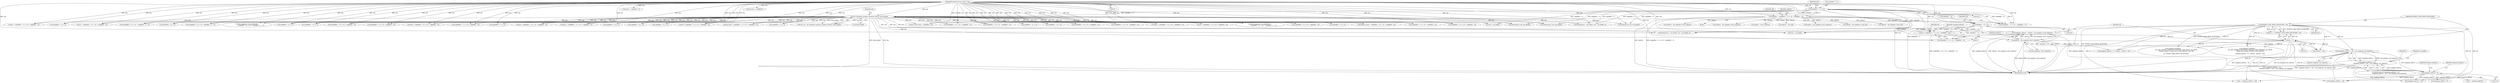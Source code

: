 digraph "1_libmodbus_5ccdf5ef79d742640355d1132fa9e2abc7fbaefc@pointer" {
"1000844" [label="(Call,(mapping_address + nb) > mb_mapping->nb_registers)"];
"1000841" [label="(Call,mapping_address < 0)"];
"1000810" [label="(Call,mapping_address = address - mb_mapping->start_registers)"];
"1000812" [label="(Call,address - mb_mapping->start_registers)"];
"1000160" [label="(Call,address = (req[offset + 1] << 8) + req[offset + 2])"];
"1000163" [label="(Call,req[offset + 1] << 8)"];
"1000116" [label="(MethodParameterIn,const uint8_t *req)"];
"1000822" [label="(Call,MODBUS_MAX_WRITE_REGISTERS < nb)"];
"1000819" [label="(Call,nb < 1)"];
"1000794" [label="(Call,nb = (req[offset + 3] << 8) + req[offset + 4])"];
"1000797" [label="(Call,req[offset + 3] << 8)"];
"1000189" [label="(Call,ctx->backend->prepare_response_tid(req, &req_length))"];
"1000840" [label="(Call,mapping_address < 0 ||\n                   (mapping_address + nb) > mb_mapping->nb_registers)"];
"1000400" [label="(Call,nb = (req[offset + 3] << 8) + req[offset + 4])"];
"1000177" [label="(Identifier,sft)"];
"1001382" [label="(MethodReturn,int)"];
"1001053" [label="(Call,or = (req[offset + 5] << 8) + req[offset + 6])"];
"1000810" [label="(Call,mapping_address = address - mb_mapping->start_registers)"];
"1000685" [label="(Call,(req[offset + 3] << 8) + req[offset + 4])"];
"1001153" [label="(Call,address - mb_mapping->start_registers)"];
"1001129" [label="(Call,(req[offset + 7] << 8) + req[offset + 8])"];
"1000848" [label="(Call,mb_mapping->nb_registers)"];
"1000841" [label="(Call,mapping_address < 0)"];
"1000854" [label="(Call,response_exception(\n                ctx, &sft, MODBUS_EXCEPTION_ILLEGAL_DATA_ADDRESS, rsp, FALSE,\n                \"Illegal data address 0x%0X in write_registers\n\",\n                mapping_address < 0 ? address : address + nb))"];
"1000805" [label="(Identifier,req)"];
"1001293" [label="(Call,mb_mapping->tab_registers[i] =\n                    (req[offset + j] << 8) + req[offset + j + 1])"];
"1000900" [label="(Call,(req[offset + j] << 8) + req[offset + j + 1])"];
"1000876" [label="(Call,i = mapping_address)"];
"1001299" [label="(Call,(req[offset + j] << 8) + req[offset + j + 1])"];
"1000901" [label="(Call,req[offset + j] << 8)"];
"1000824" [label="(Identifier,nb)"];
"1000683" [label="(Call,nb = (req[offset + 3] << 8) + req[offset + 4])"];
"1000818" [label="(Call,nb < 1 || MODBUS_MAX_WRITE_REGISTERS < nb)"];
"1001300" [label="(Call,req[offset + j] << 8)"];
"1000185" [label="(Call,sft.t_id = ctx->backend->prepare_response_tid(req, &req_length))"];
"1000819" [label="(Call,nb < 1)"];
"1000813" [label="(Identifier,address)"];
"1000116" [label="(MethodParameterIn,const uint8_t *req)"];
"1001097" [label="(Call,(req[offset + 3] << 8) + req[offset + 4])"];
"1000811" [label="(Identifier,mapping_address)"];
"1000884" [label="(Call,mapping_address + nb)"];
"1000119" [label="(Block,)"];
"1000191" [label="(Call,&req_length)"];
"1000162" [label="(Call,(req[offset + 1] << 8) + req[offset + 2])"];
"1000999" [label="(Call,address - mb_mapping->start_registers)"];
"1000418" [label="(Call,address - start_registers)"];
"1001055" [label="(Call,(req[offset + 5] << 8) + req[offset + 6])"];
"1001111" [label="(Call,address_write = (req[offset + 5] << 8) + req[offset + 6])"];
"1000792" [label="(Block,)"];
"1000672" [label="(Call,memcpy(rsp, req, req_length))"];
"1000189" [label="(Call,ctx->backend->prepare_response_tid(req, &req_length))"];
"1001098" [label="(Call,req[offset + 3] << 8)"];
"1000821" [label="(Literal,1)"];
"1000245" [label="(Call,nb = (req[offset + 3] << 8) + req[offset + 4])"];
"1000843" [label="(Literal,0)"];
"1001113" [label="(Call,(req[offset + 5] << 8) + req[offset + 6])"];
"1000148" [label="(Call,slave = req[offset - 1])"];
"1000846" [label="(Identifier,mapping_address)"];
"1000561" [label="(Call,(req[offset + 3] << 8) + req[offset + 4])"];
"1001037" [label="(Call,and = (req[offset + 3] << 8) + req[offset + 4])"];
"1000779" [label="(Call,memcpy(rsp + rsp_length, req + rsp_length, 4))"];
"1000169" [label="(Literal,8)"];
"1000263" [label="(Call,address - start_bits)"];
"1001039" [label="(Call,(req[offset + 3] << 8) + req[offset + 4])"];
"1001130" [label="(Call,req[offset + 7] << 8)"];
"1000190" [label="(Identifier,req)"];
"1000161" [label="(Identifier,address)"];
"1000803" [label="(Literal,8)"];
"1000795" [label="(Identifier,nb)"];
"1000823" [label="(Identifier,MODBUS_MAX_WRITE_REGISTERS)"];
"1001084" [label="(Call,memcpy(rsp, req, req_length))"];
"1000877" [label="(Identifier,i)"];
"1000155" [label="(Call,function = req[offset])"];
"1001114" [label="(Call,req[offset + 5] << 8)"];
"1000796" [label="(Call,(req[offset + 3] << 8) + req[offset + 4])"];
"1000882" [label="(Call,i < mapping_address + nb)"];
"1000814" [label="(Call,mb_mapping->start_registers)"];
"1000844" [label="(Call,(mapping_address + nb) > mb_mapping->nb_registers)"];
"1000620" [label="(Call,address - mb_mapping->start_registers)"];
"1000248" [label="(Call,req[offset + 3] << 8)"];
"1000783" [label="(Call,req + rsp_length)"];
"1000867" [label="(Call,address + nb)"];
"1000650" [label="(Call,data = (req[offset + 3] << 8) + req[offset + 4])"];
"1000794" [label="(Call,nb = (req[offset + 3] << 8) + req[offset + 4])"];
"1000822" [label="(Call,MODBUS_MAX_WRITE_REGISTERS < nb)"];
"1000163" [label="(Call,req[offset + 1] << 8)"];
"1000853" [label="(Identifier,rsp_length)"];
"1000562" [label="(Call,req[offset + 3] << 8)"];
"1000842" [label="(Identifier,mapping_address)"];
"1001056" [label="(Call,req[offset + 5] << 8)"];
"1000798" [label="(Call,req[offset + 3])"];
"1000529" [label="(Call,address - mb_mapping->start_bits)"];
"1000921" [label="(Call,memcpy(rsp + rsp_length, req + rsp_length, 4))"];
"1000653" [label="(Call,req[offset + 3] << 8)"];
"1001127" [label="(Call,nb_write = (req[offset + 7] << 8) + req[offset + 8])"];
"1000863" [label="(Call,mapping_address < 0)"];
"1000925" [label="(Call,req + rsp_length)"];
"1000840" [label="(Call,mapping_address < 0 ||\n                   (mapping_address + nb) > mb_mapping->nb_registers)"];
"1001143" [label="(Call,nb_write_bytes = req[offset + 9])"];
"1000247" [label="(Call,(req[offset + 3] << 8) + req[offset + 4])"];
"1000164" [label="(Call,req[offset + 1])"];
"1000862" [label="(Call,mapping_address < 0 ? address : address + nb)"];
"1000686" [label="(Call,req[offset + 3] << 8)"];
"1000839" [label="(ControlStructure,if (mapping_address < 0 ||\n                   (mapping_address + nb) > mb_mapping->nb_registers))"];
"1001040" [label="(Call,req[offset + 3] << 8)"];
"1000171" [label="(Identifier,req)"];
"1000402" [label="(Call,(req[offset + 3] << 8) + req[offset + 4])"];
"1000559" [label="(Call,data = (req[offset + 3] << 8) + req[offset + 4])"];
"1000845" [label="(Call,mapping_address + nb)"];
"1000593" [label="(Call,memcpy(rsp, req, req_length))"];
"1001095" [label="(Call,nb = (req[offset + 3] << 8) + req[offset + 4])"];
"1000812" [label="(Call,address - mb_mapping->start_registers)"];
"1000894" [label="(Call,mb_mapping->tab_registers[i] =\n                    (req[offset + j] << 8) + req[offset + j + 1])"];
"1000820" [label="(Identifier,nb)"];
"1000701" [label="(Call,address - mb_mapping->start_bits)"];
"1000828" [label="(Call,response_exception(\n                 ctx, &sft, MODBUS_EXCEPTION_ILLEGAL_DATA_VALUE, rsp, TRUE,\n                 \"Illegal number of values %d in write_registers (max %d)\n\",\n                nb, MODBUS_MAX_WRITE_REGISTERS))"];
"1000160" [label="(Call,address = (req[offset + 1] << 8) + req[offset + 2])"];
"1000652" [label="(Call,(req[offset + 3] << 8) + req[offset + 4])"];
"1000403" [label="(Call,req[offset + 3] << 8)"];
"1000797" [label="(Call,req[offset + 3] << 8)"];
"1000844" -> "1000840"  [label="AST: "];
"1000844" -> "1000848"  [label="CFG: "];
"1000845" -> "1000844"  [label="AST: "];
"1000848" -> "1000844"  [label="AST: "];
"1000840" -> "1000844"  [label="CFG: "];
"1000844" -> "1001382"  [label="DDG: mb_mapping->nb_registers"];
"1000844" -> "1001382"  [label="DDG: mapping_address + nb"];
"1000844" -> "1000840"  [label="DDG: mapping_address + nb"];
"1000844" -> "1000840"  [label="DDG: mb_mapping->nb_registers"];
"1000841" -> "1000844"  [label="DDG: mapping_address"];
"1000822" -> "1000844"  [label="DDG: nb"];
"1000819" -> "1000844"  [label="DDG: nb"];
"1000841" -> "1000840"  [label="AST: "];
"1000841" -> "1000843"  [label="CFG: "];
"1000842" -> "1000841"  [label="AST: "];
"1000843" -> "1000841"  [label="AST: "];
"1000846" -> "1000841"  [label="CFG: "];
"1000840" -> "1000841"  [label="CFG: "];
"1000841" -> "1000840"  [label="DDG: mapping_address"];
"1000841" -> "1000840"  [label="DDG: 0"];
"1000810" -> "1000841"  [label="DDG: mapping_address"];
"1000841" -> "1000845"  [label="DDG: mapping_address"];
"1000841" -> "1000863"  [label="DDG: mapping_address"];
"1000841" -> "1000876"  [label="DDG: mapping_address"];
"1000841" -> "1000882"  [label="DDG: mapping_address"];
"1000841" -> "1000884"  [label="DDG: mapping_address"];
"1000810" -> "1000792"  [label="AST: "];
"1000810" -> "1000812"  [label="CFG: "];
"1000811" -> "1000810"  [label="AST: "];
"1000812" -> "1000810"  [label="AST: "];
"1000820" -> "1000810"  [label="CFG: "];
"1000810" -> "1001382"  [label="DDG: mapping_address"];
"1000810" -> "1001382"  [label="DDG: address - mb_mapping->start_registers"];
"1000812" -> "1000810"  [label="DDG: address"];
"1000812" -> "1000810"  [label="DDG: mb_mapping->start_registers"];
"1000812" -> "1000814"  [label="CFG: "];
"1000813" -> "1000812"  [label="AST: "];
"1000814" -> "1000812"  [label="AST: "];
"1000812" -> "1001382"  [label="DDG: mb_mapping->start_registers"];
"1000812" -> "1001382"  [label="DDG: address"];
"1000160" -> "1000812"  [label="DDG: address"];
"1000812" -> "1000854"  [label="DDG: address"];
"1000812" -> "1000862"  [label="DDG: address"];
"1000812" -> "1000867"  [label="DDG: address"];
"1000160" -> "1000119"  [label="AST: "];
"1000160" -> "1000162"  [label="CFG: "];
"1000161" -> "1000160"  [label="AST: "];
"1000162" -> "1000160"  [label="AST: "];
"1000177" -> "1000160"  [label="CFG: "];
"1000160" -> "1001382"  [label="DDG: (req[offset + 1] << 8) + req[offset + 2]"];
"1000160" -> "1001382"  [label="DDG: address"];
"1000163" -> "1000160"  [label="DDG: req[offset + 1]"];
"1000163" -> "1000160"  [label="DDG: 8"];
"1000116" -> "1000160"  [label="DDG: req"];
"1000160" -> "1000263"  [label="DDG: address"];
"1000160" -> "1000418"  [label="DDG: address"];
"1000160" -> "1000529"  [label="DDG: address"];
"1000160" -> "1000620"  [label="DDG: address"];
"1000160" -> "1000701"  [label="DDG: address"];
"1000160" -> "1000999"  [label="DDG: address"];
"1000160" -> "1001153"  [label="DDG: address"];
"1000163" -> "1000162"  [label="AST: "];
"1000163" -> "1000169"  [label="CFG: "];
"1000164" -> "1000163"  [label="AST: "];
"1000169" -> "1000163"  [label="AST: "];
"1000171" -> "1000163"  [label="CFG: "];
"1000163" -> "1001382"  [label="DDG: req[offset + 1]"];
"1000163" -> "1000162"  [label="DDG: req[offset + 1]"];
"1000163" -> "1000162"  [label="DDG: 8"];
"1000116" -> "1000163"  [label="DDG: req"];
"1000163" -> "1000189"  [label="DDG: req[offset + 1]"];
"1000163" -> "1000593"  [label="DDG: req[offset + 1]"];
"1000163" -> "1000672"  [label="DDG: req[offset + 1]"];
"1000163" -> "1000779"  [label="DDG: req[offset + 1]"];
"1000163" -> "1000783"  [label="DDG: req[offset + 1]"];
"1000163" -> "1000921"  [label="DDG: req[offset + 1]"];
"1000163" -> "1000925"  [label="DDG: req[offset + 1]"];
"1000163" -> "1001084"  [label="DDG: req[offset + 1]"];
"1000116" -> "1000114"  [label="AST: "];
"1000116" -> "1001382"  [label="DDG: req"];
"1000116" -> "1000148"  [label="DDG: req"];
"1000116" -> "1000155"  [label="DDG: req"];
"1000116" -> "1000162"  [label="DDG: req"];
"1000116" -> "1000189"  [label="DDG: req"];
"1000116" -> "1000245"  [label="DDG: req"];
"1000116" -> "1000248"  [label="DDG: req"];
"1000116" -> "1000247"  [label="DDG: req"];
"1000116" -> "1000400"  [label="DDG: req"];
"1000116" -> "1000403"  [label="DDG: req"];
"1000116" -> "1000402"  [label="DDG: req"];
"1000116" -> "1000559"  [label="DDG: req"];
"1000116" -> "1000562"  [label="DDG: req"];
"1000116" -> "1000561"  [label="DDG: req"];
"1000116" -> "1000593"  [label="DDG: req"];
"1000116" -> "1000650"  [label="DDG: req"];
"1000116" -> "1000653"  [label="DDG: req"];
"1000116" -> "1000652"  [label="DDG: req"];
"1000116" -> "1000672"  [label="DDG: req"];
"1000116" -> "1000683"  [label="DDG: req"];
"1000116" -> "1000686"  [label="DDG: req"];
"1000116" -> "1000685"  [label="DDG: req"];
"1000116" -> "1000779"  [label="DDG: req"];
"1000116" -> "1000783"  [label="DDG: req"];
"1000116" -> "1000794"  [label="DDG: req"];
"1000116" -> "1000797"  [label="DDG: req"];
"1000116" -> "1000796"  [label="DDG: req"];
"1000116" -> "1000894"  [label="DDG: req"];
"1000116" -> "1000901"  [label="DDG: req"];
"1000116" -> "1000900"  [label="DDG: req"];
"1000116" -> "1000921"  [label="DDG: req"];
"1000116" -> "1000925"  [label="DDG: req"];
"1000116" -> "1001037"  [label="DDG: req"];
"1000116" -> "1001040"  [label="DDG: req"];
"1000116" -> "1001039"  [label="DDG: req"];
"1000116" -> "1001053"  [label="DDG: req"];
"1000116" -> "1001056"  [label="DDG: req"];
"1000116" -> "1001055"  [label="DDG: req"];
"1000116" -> "1001084"  [label="DDG: req"];
"1000116" -> "1001095"  [label="DDG: req"];
"1000116" -> "1001098"  [label="DDG: req"];
"1000116" -> "1001097"  [label="DDG: req"];
"1000116" -> "1001111"  [label="DDG: req"];
"1000116" -> "1001114"  [label="DDG: req"];
"1000116" -> "1001113"  [label="DDG: req"];
"1000116" -> "1001127"  [label="DDG: req"];
"1000116" -> "1001130"  [label="DDG: req"];
"1000116" -> "1001129"  [label="DDG: req"];
"1000116" -> "1001143"  [label="DDG: req"];
"1000116" -> "1001293"  [label="DDG: req"];
"1000116" -> "1001300"  [label="DDG: req"];
"1000116" -> "1001299"  [label="DDG: req"];
"1000822" -> "1000818"  [label="AST: "];
"1000822" -> "1000824"  [label="CFG: "];
"1000823" -> "1000822"  [label="AST: "];
"1000824" -> "1000822"  [label="AST: "];
"1000818" -> "1000822"  [label="CFG: "];
"1000822" -> "1001382"  [label="DDG: nb"];
"1000822" -> "1001382"  [label="DDG: MODBUS_MAX_WRITE_REGISTERS"];
"1000822" -> "1000818"  [label="DDG: MODBUS_MAX_WRITE_REGISTERS"];
"1000822" -> "1000818"  [label="DDG: nb"];
"1000819" -> "1000822"  [label="DDG: nb"];
"1000822" -> "1000828"  [label="DDG: nb"];
"1000822" -> "1000828"  [label="DDG: MODBUS_MAX_WRITE_REGISTERS"];
"1000822" -> "1000845"  [label="DDG: nb"];
"1000822" -> "1000854"  [label="DDG: nb"];
"1000822" -> "1000862"  [label="DDG: nb"];
"1000822" -> "1000867"  [label="DDG: nb"];
"1000822" -> "1000882"  [label="DDG: nb"];
"1000822" -> "1000884"  [label="DDG: nb"];
"1000819" -> "1000818"  [label="AST: "];
"1000819" -> "1000821"  [label="CFG: "];
"1000820" -> "1000819"  [label="AST: "];
"1000821" -> "1000819"  [label="AST: "];
"1000823" -> "1000819"  [label="CFG: "];
"1000818" -> "1000819"  [label="CFG: "];
"1000819" -> "1001382"  [label="DDG: nb"];
"1000819" -> "1000818"  [label="DDG: nb"];
"1000819" -> "1000818"  [label="DDG: 1"];
"1000794" -> "1000819"  [label="DDG: nb"];
"1000819" -> "1000828"  [label="DDG: nb"];
"1000819" -> "1000845"  [label="DDG: nb"];
"1000819" -> "1000854"  [label="DDG: nb"];
"1000819" -> "1000862"  [label="DDG: nb"];
"1000819" -> "1000867"  [label="DDG: nb"];
"1000819" -> "1000882"  [label="DDG: nb"];
"1000819" -> "1000884"  [label="DDG: nb"];
"1000794" -> "1000792"  [label="AST: "];
"1000794" -> "1000796"  [label="CFG: "];
"1000795" -> "1000794"  [label="AST: "];
"1000796" -> "1000794"  [label="AST: "];
"1000811" -> "1000794"  [label="CFG: "];
"1000794" -> "1001382"  [label="DDG: (req[offset + 3] << 8) + req[offset + 4]"];
"1000797" -> "1000794"  [label="DDG: req[offset + 3]"];
"1000797" -> "1000794"  [label="DDG: 8"];
"1000189" -> "1000794"  [label="DDG: req"];
"1000797" -> "1000796"  [label="AST: "];
"1000797" -> "1000803"  [label="CFG: "];
"1000798" -> "1000797"  [label="AST: "];
"1000803" -> "1000797"  [label="AST: "];
"1000805" -> "1000797"  [label="CFG: "];
"1000797" -> "1001382"  [label="DDG: req[offset + 3]"];
"1000797" -> "1000796"  [label="DDG: req[offset + 3]"];
"1000797" -> "1000796"  [label="DDG: 8"];
"1000189" -> "1000797"  [label="DDG: req"];
"1000797" -> "1000921"  [label="DDG: req[offset + 3]"];
"1000797" -> "1000925"  [label="DDG: req[offset + 3]"];
"1000189" -> "1000185"  [label="AST: "];
"1000189" -> "1000191"  [label="CFG: "];
"1000190" -> "1000189"  [label="AST: "];
"1000191" -> "1000189"  [label="AST: "];
"1000185" -> "1000189"  [label="CFG: "];
"1000189" -> "1001382"  [label="DDG: req"];
"1000189" -> "1001382"  [label="DDG: &req_length"];
"1000189" -> "1000185"  [label="DDG: req"];
"1000189" -> "1000185"  [label="DDG: &req_length"];
"1000189" -> "1000245"  [label="DDG: req"];
"1000189" -> "1000248"  [label="DDG: req"];
"1000189" -> "1000247"  [label="DDG: req"];
"1000189" -> "1000400"  [label="DDG: req"];
"1000189" -> "1000403"  [label="DDG: req"];
"1000189" -> "1000402"  [label="DDG: req"];
"1000189" -> "1000559"  [label="DDG: req"];
"1000189" -> "1000562"  [label="DDG: req"];
"1000189" -> "1000561"  [label="DDG: req"];
"1000189" -> "1000593"  [label="DDG: req"];
"1000189" -> "1000650"  [label="DDG: req"];
"1000189" -> "1000653"  [label="DDG: req"];
"1000189" -> "1000652"  [label="DDG: req"];
"1000189" -> "1000672"  [label="DDG: req"];
"1000189" -> "1000683"  [label="DDG: req"];
"1000189" -> "1000686"  [label="DDG: req"];
"1000189" -> "1000685"  [label="DDG: req"];
"1000189" -> "1000779"  [label="DDG: req"];
"1000189" -> "1000783"  [label="DDG: req"];
"1000189" -> "1000796"  [label="DDG: req"];
"1000189" -> "1000894"  [label="DDG: req"];
"1000189" -> "1000901"  [label="DDG: req"];
"1000189" -> "1000900"  [label="DDG: req"];
"1000189" -> "1000921"  [label="DDG: req"];
"1000189" -> "1000925"  [label="DDG: req"];
"1000189" -> "1001037"  [label="DDG: req"];
"1000189" -> "1001040"  [label="DDG: req"];
"1000189" -> "1001039"  [label="DDG: req"];
"1000189" -> "1001053"  [label="DDG: req"];
"1000189" -> "1001056"  [label="DDG: req"];
"1000189" -> "1001055"  [label="DDG: req"];
"1000189" -> "1001084"  [label="DDG: req"];
"1000189" -> "1001095"  [label="DDG: req"];
"1000189" -> "1001098"  [label="DDG: req"];
"1000189" -> "1001097"  [label="DDG: req"];
"1000189" -> "1001111"  [label="DDG: req"];
"1000189" -> "1001114"  [label="DDG: req"];
"1000189" -> "1001113"  [label="DDG: req"];
"1000189" -> "1001127"  [label="DDG: req"];
"1000189" -> "1001130"  [label="DDG: req"];
"1000189" -> "1001129"  [label="DDG: req"];
"1000189" -> "1001143"  [label="DDG: req"];
"1000189" -> "1001293"  [label="DDG: req"];
"1000189" -> "1001300"  [label="DDG: req"];
"1000189" -> "1001299"  [label="DDG: req"];
"1000840" -> "1000839"  [label="AST: "];
"1000853" -> "1000840"  [label="CFG: "];
"1000877" -> "1000840"  [label="CFG: "];
"1000840" -> "1001382"  [label="DDG: (mapping_address + nb) > mb_mapping->nb_registers"];
"1000840" -> "1001382"  [label="DDG: mapping_address < 0 ||\n                   (mapping_address + nb) > mb_mapping->nb_registers"];
"1000840" -> "1001382"  [label="DDG: mapping_address < 0"];
}
